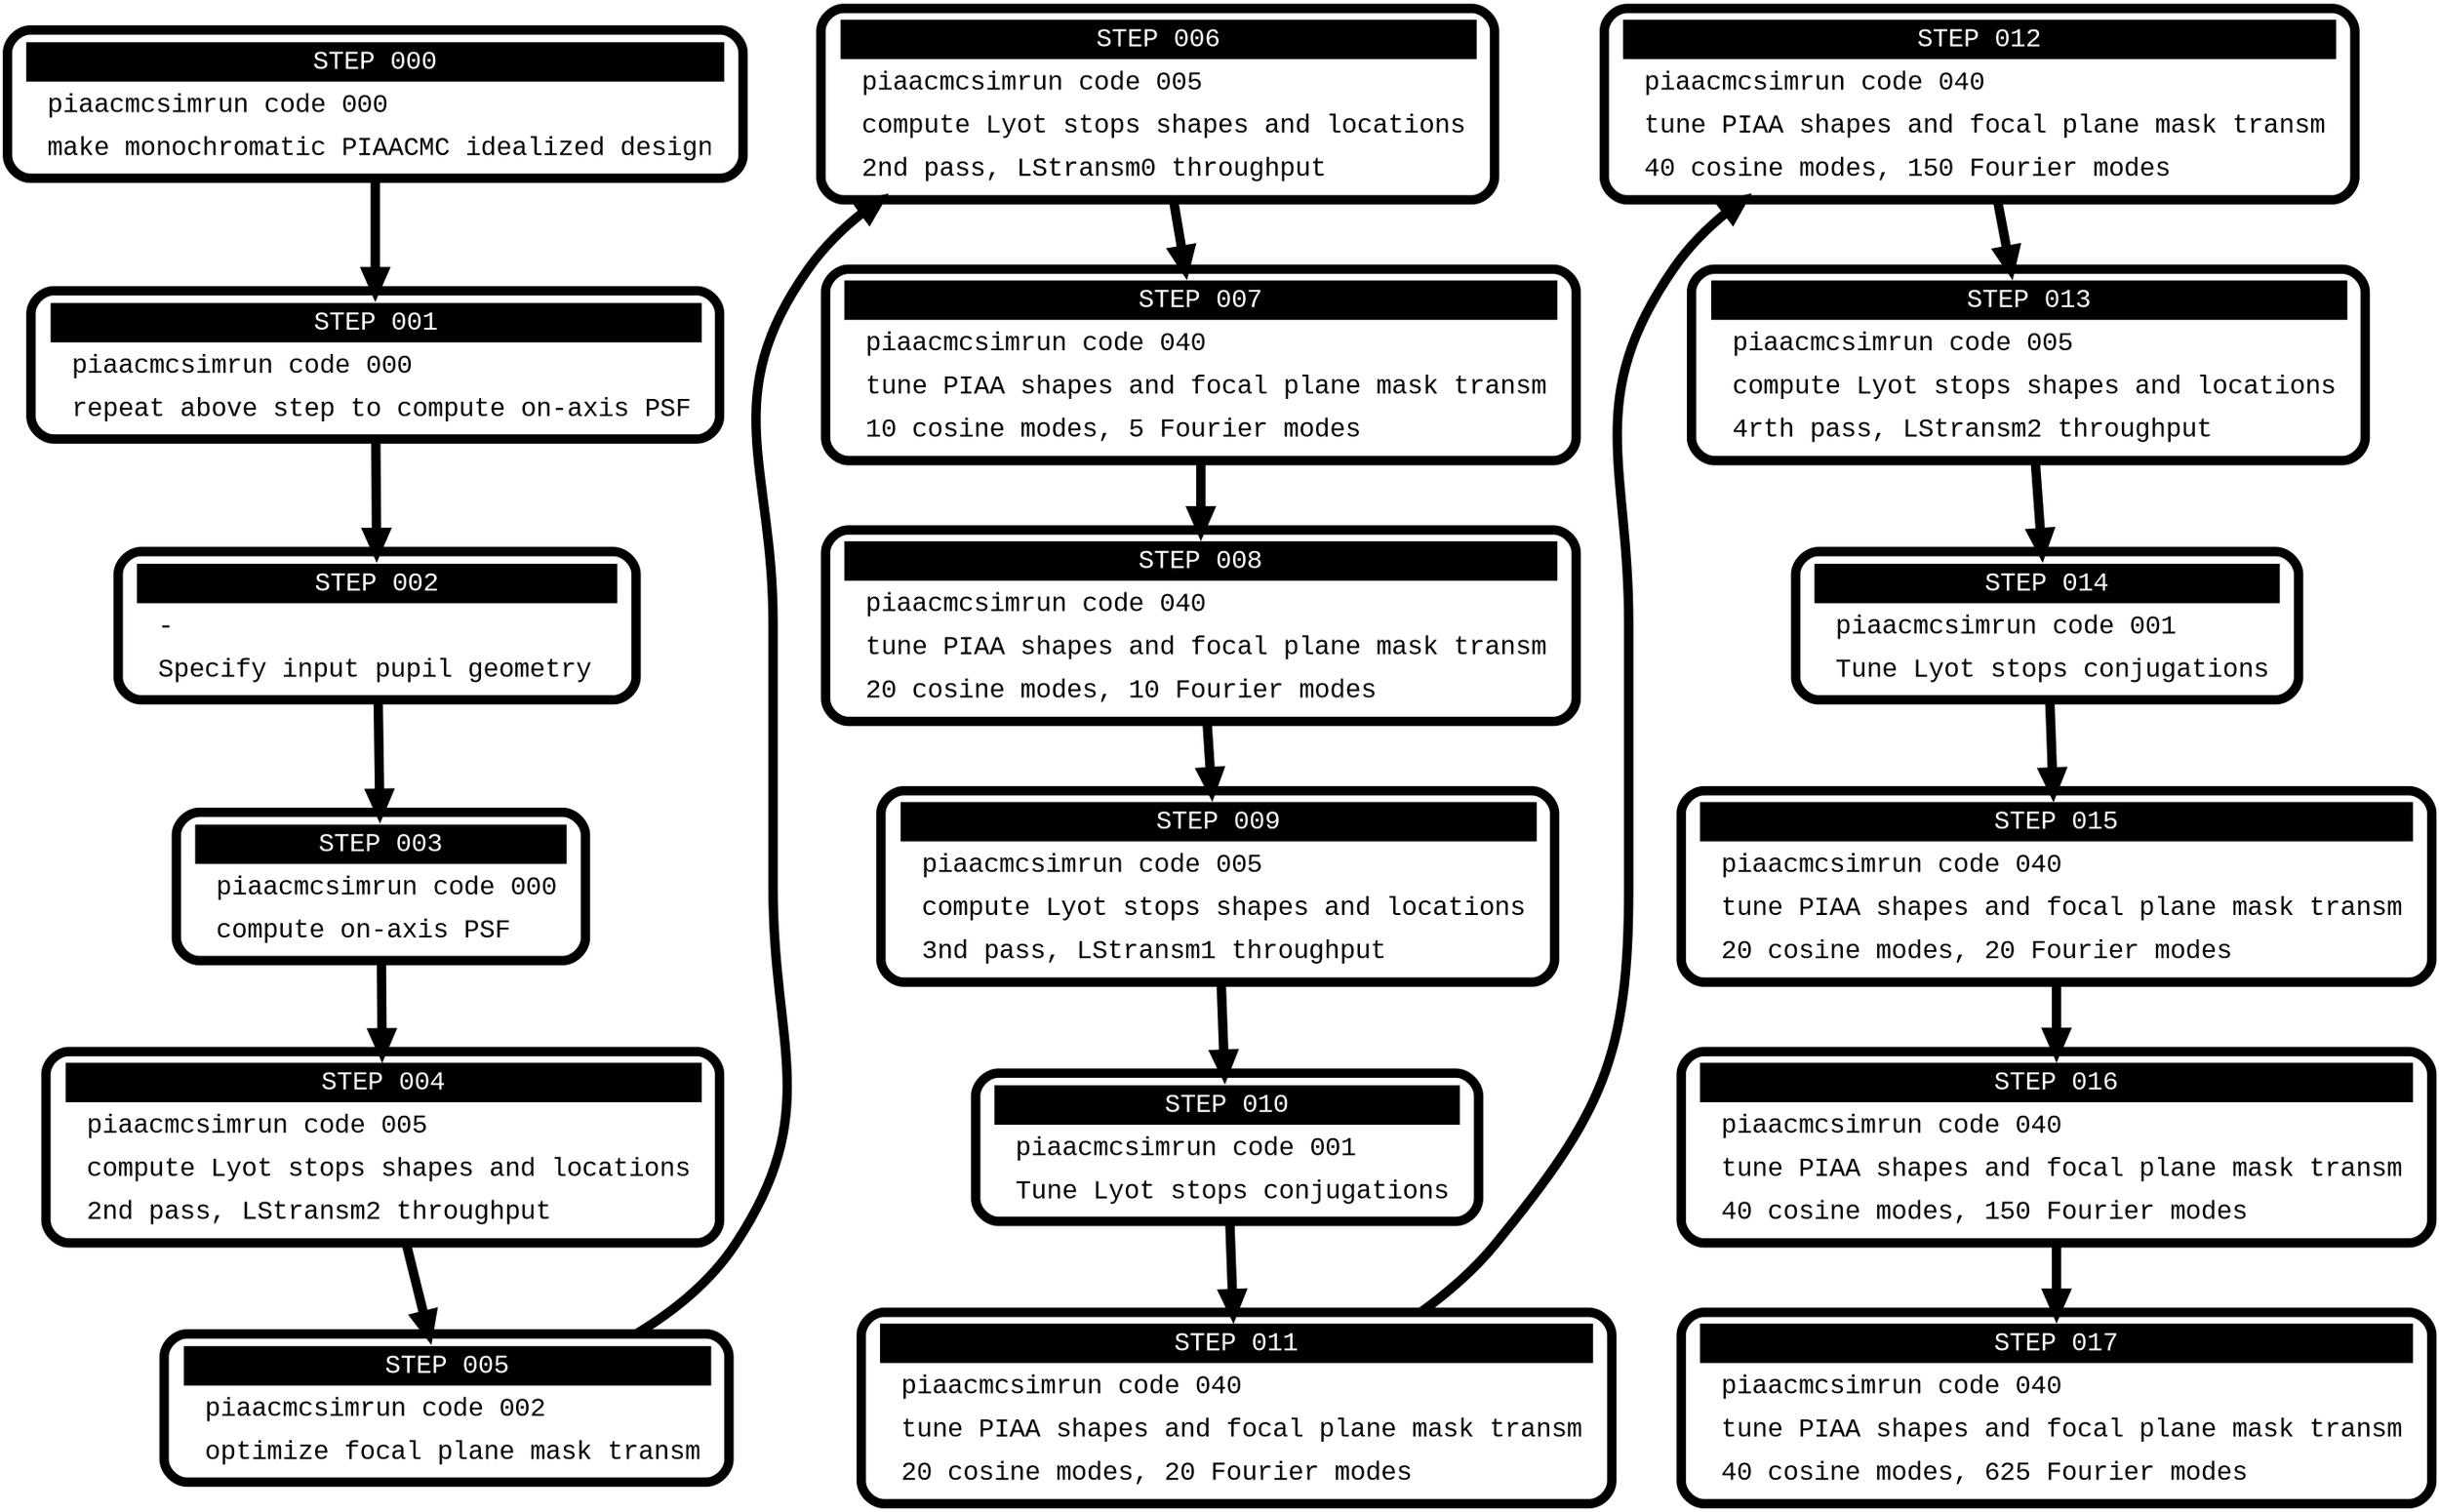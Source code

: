 
digraph runPIAACMCsteps {
  graph [fontsize=30 labelloc="t" label="" splines=true overlap=false];
  ratio = auto;

  "step000" [ style = "filled, bold" penwidth = 5 fillcolor = "white" fontname = "Courier New" shape = "Mrecord"
  label =<<table border="0" cellborder="0" cellpadding="3" bgcolor="white"><tr><td bgcolor="black" align="center" colspan="2"><font color="white"> STEP 000 </font></td></tr>
  <tr><td align="left"> piaacmcsimrun code 000</td></tr>
  <tr><td align="left"> make monochromatic PIAACMC idealized design</td></tr>
  </table>> ];

  "step001" [ style = "filled, bold" penwidth = 5 fillcolor = "white" fontname = "Courier New" shape = "Mrecord"
  label =<<table border="0" cellborder="0" cellpadding="3" bgcolor="white"><tr><td bgcolor="black" align="center" colspan="2"><font color="white"> STEP 001 </font></td></tr>
  <tr><td align="left"> piaacmcsimrun code 000</td></tr>
  <tr><td align="left"> repeat above step to compute on-axis PSF</td></tr>
  </table>> ];

  "step002" [ style = "filled, bold" penwidth = 5 fillcolor = "white" fontname = "Courier New" shape = "Mrecord"
  label =<<table border="0" cellborder="0" cellpadding="3" bgcolor="white"><tr><td bgcolor="black" align="center" colspan="2"><font color="white"> STEP 002 </font></td></tr>
  <tr><td align="left"> - </td></tr>
  <tr><td align="left"> Specify input pupil geometry </td></tr>
  </table>> ];

  "step003" [ style = "filled, bold" penwidth = 5 fillcolor = "white" fontname = "Courier New" shape = "Mrecord"
  label =<<table border="0" cellborder="0" cellpadding="3" bgcolor="white"><tr><td bgcolor="black" align="center" colspan="2"><font color="white"> STEP 003 </font></td></tr>
  <tr><td align="left"> piaacmcsimrun code 000</td></tr>
  <tr><td align="left"> compute on-axis PSF </td></tr>
  </table>> ];

  "step004" [ style = "filled, bold" penwidth = 5 fillcolor = "white" fontname = "Courier New" shape = "Mrecord"
  label =<<table border="0" cellborder="0" cellpadding="3" bgcolor="white"><tr><td bgcolor="black" align="center" colspan="2"><font color="white"> STEP 004 </font></td></tr>
  <tr><td align="left"> piaacmcsimrun code 005</td></tr>
  <tr><td align="left"> compute Lyot stops shapes and locations</td></tr>
  <tr><td align="left"> 2nd pass, LStransm2 throughput</td></tr>
  </table>> ];

  "step005" [ style = "filled, bold" penwidth = 5 fillcolor = "white" fontname = "Courier New" shape = "Mrecord"
  label =<<table border="0" cellborder="0" cellpadding="3" bgcolor="white"><tr><td bgcolor="black" align="center" colspan="2"><font color="white"> STEP 005 </font></td></tr>
  <tr><td align="left"> piaacmcsimrun code 002</td></tr>
  <tr><td align="left"> optimize focal plane mask transm</td></tr>
  </table>> ];

  "step006" [ style = "filled, bold" penwidth = 5 fillcolor = "white" fontname = "Courier New" shape = "Mrecord"
  label =<<table border="0" cellborder="0" cellpadding="3" bgcolor="white"><tr><td bgcolor="black" align="center" colspan="2"><font color="white"> STEP 006 </font></td></tr>
  <tr><td align="left"> piaacmcsimrun code 005</td></tr>
  <tr><td align="left"> compute Lyot stops shapes and locations</td></tr>
  <tr><td align="left"> 2nd pass, LStransm0 throughput</td></tr>
  </table>> ];

  "step007" [ style = "filled, bold" penwidth = 5 fillcolor = "white" fontname = "Courier New" shape = "Mrecord"
  label =<<table border="0" cellborder="0" cellpadding="3" bgcolor="white"><tr><td bgcolor="black" align="center" colspan="2"><font color="white"> STEP 007 </font></td></tr>
  <tr><td align="left"> piaacmcsimrun code 040</td></tr>
  <tr><td align="left"> tune PIAA shapes and focal plane mask transm</td></tr>
  <tr><td align="left"> 10 cosine modes, 5 Fourier modes</td></tr>
  </table>> ];

  "step008" [ style = "filled, bold" penwidth = 5 fillcolor = "white" fontname = "Courier New" shape = "Mrecord"
  label =<<table border="0" cellborder="0" cellpadding="3" bgcolor="white"><tr><td bgcolor="black" align="center" colspan="2"><font color="white"> STEP 008 </font></td></tr>
  <tr><td align="left"> piaacmcsimrun code 040</td></tr>
  <tr><td align="left"> tune PIAA shapes and focal plane mask transm</td></tr>
  <tr><td align="left"> 20 cosine modes, 10 Fourier modes</td></tr>
  </table>> ];

  "step009" [ style = "filled, bold" penwidth = 5 fillcolor = "white" fontname = "Courier New" shape = "Mrecord"
  label =<<table border="0" cellborder="0" cellpadding="3" bgcolor="white"><tr><td bgcolor="black" align="center" colspan="2"><font color="white"> STEP 009 </font></td></tr>
  <tr><td align="left"> piaacmcsimrun code 005 </td></tr>
  <tr><td align="left"> compute Lyot stops shapes and locations</td></tr>
  <tr><td align="left"> 3nd pass, LStransm1 throughput</td></tr>
  </table>> ];

  "step010" [ style = "filled, bold" penwidth = 5 fillcolor = "white" fontname = "Courier New" shape = "Mrecord"
  label =<<table border="0" cellborder="0" cellpadding="3" bgcolor="white"><tr><td bgcolor="black" align="center" colspan="2"><font color="white"> STEP 010 </font></td></tr>
  <tr><td align="left"> piaacmcsimrun code 001 </td></tr>
  <tr><td align="left"> Tune Lyot stops conjugations</td></tr>
  </table>> ];

  "step011" [ style = "filled, bold" penwidth = 5 fillcolor = "white" fontname = "Courier New" shape = "Mrecord"
  label =<<table border="0" cellborder="0" cellpadding="3" bgcolor="white"><tr><td bgcolor="black" align="center" colspan="2"><font color="white"> STEP 011 </font></td></tr>
  <tr><td align="left"> piaacmcsimrun code 040</td></tr>
  <tr><td align="left"> tune PIAA shapes and focal plane mask transm</td></tr>
    <tr><td align="left"> 20 cosine modes, 20 Fourier modes</td></tr>
  </table>> ];

  "step012" [ style = "filled, bold" penwidth = 5 fillcolor = "white" fontname = "Courier New" shape = "Mrecord"
  label =<<table border="0" cellborder="0" cellpadding="3" bgcolor="white"><tr><td bgcolor="black" align="center" colspan="2"><font color="white"> STEP 012 </font></td></tr>
  <tr><td align="left"> piaacmcsimrun code 040</td></tr>
  <tr><td align="left"> tune PIAA shapes and focal plane mask transm</td></tr>
  <tr><td align="left"> 40 cosine modes, 150 Fourier modes</td></tr>
  </table>> ];

  "step013" [ style = "filled, bold" penwidth = 5 fillcolor = "white" fontname = "Courier New" shape = "Mrecord"
  label =<<table border="0" cellborder="0" cellpadding="3" bgcolor="white"><tr><td bgcolor="black" align="center" colspan="2"><font color="white"> STEP 013 </font></td></tr>
  <tr><td align="left"> piaacmcsimrun code 005 </td></tr>
  <tr><td align="left"> compute Lyot stops shapes and locations</td></tr>
  <tr><td align="left"> 4rth pass, LStransm2 throughput</td></tr>
  </table>> ];

  "step014" [ style = "filled, bold" penwidth = 5 fillcolor = "white" fontname = "Courier New" shape = "Mrecord"
  label =<<table border="0" cellborder="0" cellpadding="3" bgcolor="white"><tr><td bgcolor="black" align="center" colspan="2"><font color="white"> STEP 014 </font></td></tr>
  <tr><td align="left"> piaacmcsimrun code 001 </td></tr>
  <tr><td align="left"> Tune Lyot stops conjugations</td></tr>
  </table>> ];

  "step015" [ style = "filled, bold" penwidth = 5 fillcolor = "white" fontname = "Courier New" shape = "Mrecord"
  label =<<table border="0" cellborder="0" cellpadding="3" bgcolor="white"><tr><td bgcolor="black" align="center" colspan="2"><font color="white"> STEP 015 </font></td></tr>
  <tr><td align="left"> piaacmcsimrun code 040</td></tr>
  <tr><td align="left"> tune PIAA shapes and focal plane mask transm</td></tr>
  <tr><td align="left"> 20 cosine modes, 20 Fourier modes</td></tr>
  </table>> ];

  "step016" [ style = "filled, bold" penwidth = 5 fillcolor = "white" fontname = "Courier New" shape = "Mrecord"
  label =<<table border="0" cellborder="0" cellpadding="3" bgcolor="white"><tr><td bgcolor="black" align="center" colspan="2"><font color="white"> STEP 016 </font></td></tr>
  <tr><td align="left"> piaacmcsimrun code 040</td></tr>
  <tr><td align="left"> tune PIAA shapes and focal plane mask transm</td></tr>
  <tr><td align="left"> 40 cosine modes, 150 Fourier modes</td></tr>
  </table>> ];

  "step017" [ style = "filled, bold" penwidth = 5 fillcolor = "white" fontname = "Courier New" shape = "Mrecord"
  label =<<table border="0" cellborder="0" cellpadding="3" bgcolor="white"><tr><td bgcolor="black" align="center" colspan="2"><font color="white"> STEP 017 </font></td></tr>
  <tr><td align="left"> piaacmcsimrun code 040</td></tr>
  <tr><td align="left"> tune PIAA shapes and focal plane mask transm</td></tr>
  <tr><td align="left"> 40 cosine modes, 625 Fourier modes</td></tr>
  </table>> ];



  step000 -> step001 [ penwidth = 5 fontsize = 28 fontcolor = "black" label = "" ];
  step001 -> step002 [ penwidth = 5 fontsize = 28 fontcolor = "black" label = "" ];
  step002 -> step003 [ penwidth = 5 fontsize = 28 fontcolor = "black" label = "" ];
  step003 -> step004 [ penwidth = 5 fontsize = 28 fontcolor = "black" label = "" ];
  step004 -> step005 [ penwidth = 5 fontsize = 28 fontcolor = "black" label = "" ];
  step005 -> step006 [ penwidth = 5 fontsize = 28 fontcolor = "black" label = "" ];
  step006 -> step007 [ penwidth = 5 fontsize = 28 fontcolor = "black" label = "" ];
  step007 -> step008 [ penwidth = 5 fontsize = 28 fontcolor = "black" label = "" ];
  step008 -> step009 [ penwidth = 5 fontsize = 28 fontcolor = "black" label = "" ];
  step009 -> step010 [ penwidth = 5 fontsize = 28 fontcolor = "black" label = "" ];
  step010 -> step011 [ penwidth = 5 fontsize = 28 fontcolor = "black" label = "" ];
  step011 -> step012 [ penwidth = 5 fontsize = 28 fontcolor = "black" label = "" ];
  step012 -> step013 [ penwidth = 5 fontsize = 28 fontcolor = "black" label = "" ];
  step013 -> step014 [ penwidth = 5 fontsize = 28 fontcolor = "black" label = "" ];
  step014 -> step015 [ penwidth = 5 fontsize = 28 fontcolor = "black" label = "" ];
  step015 -> step016 [ penwidth = 5 fontsize = 28 fontcolor = "black" label = "" ];
  step016 -> step017 [ penwidth = 5 fontsize = 28 fontcolor = "black" label = "" ];

  {rank=same step000 step006 step012}
}
